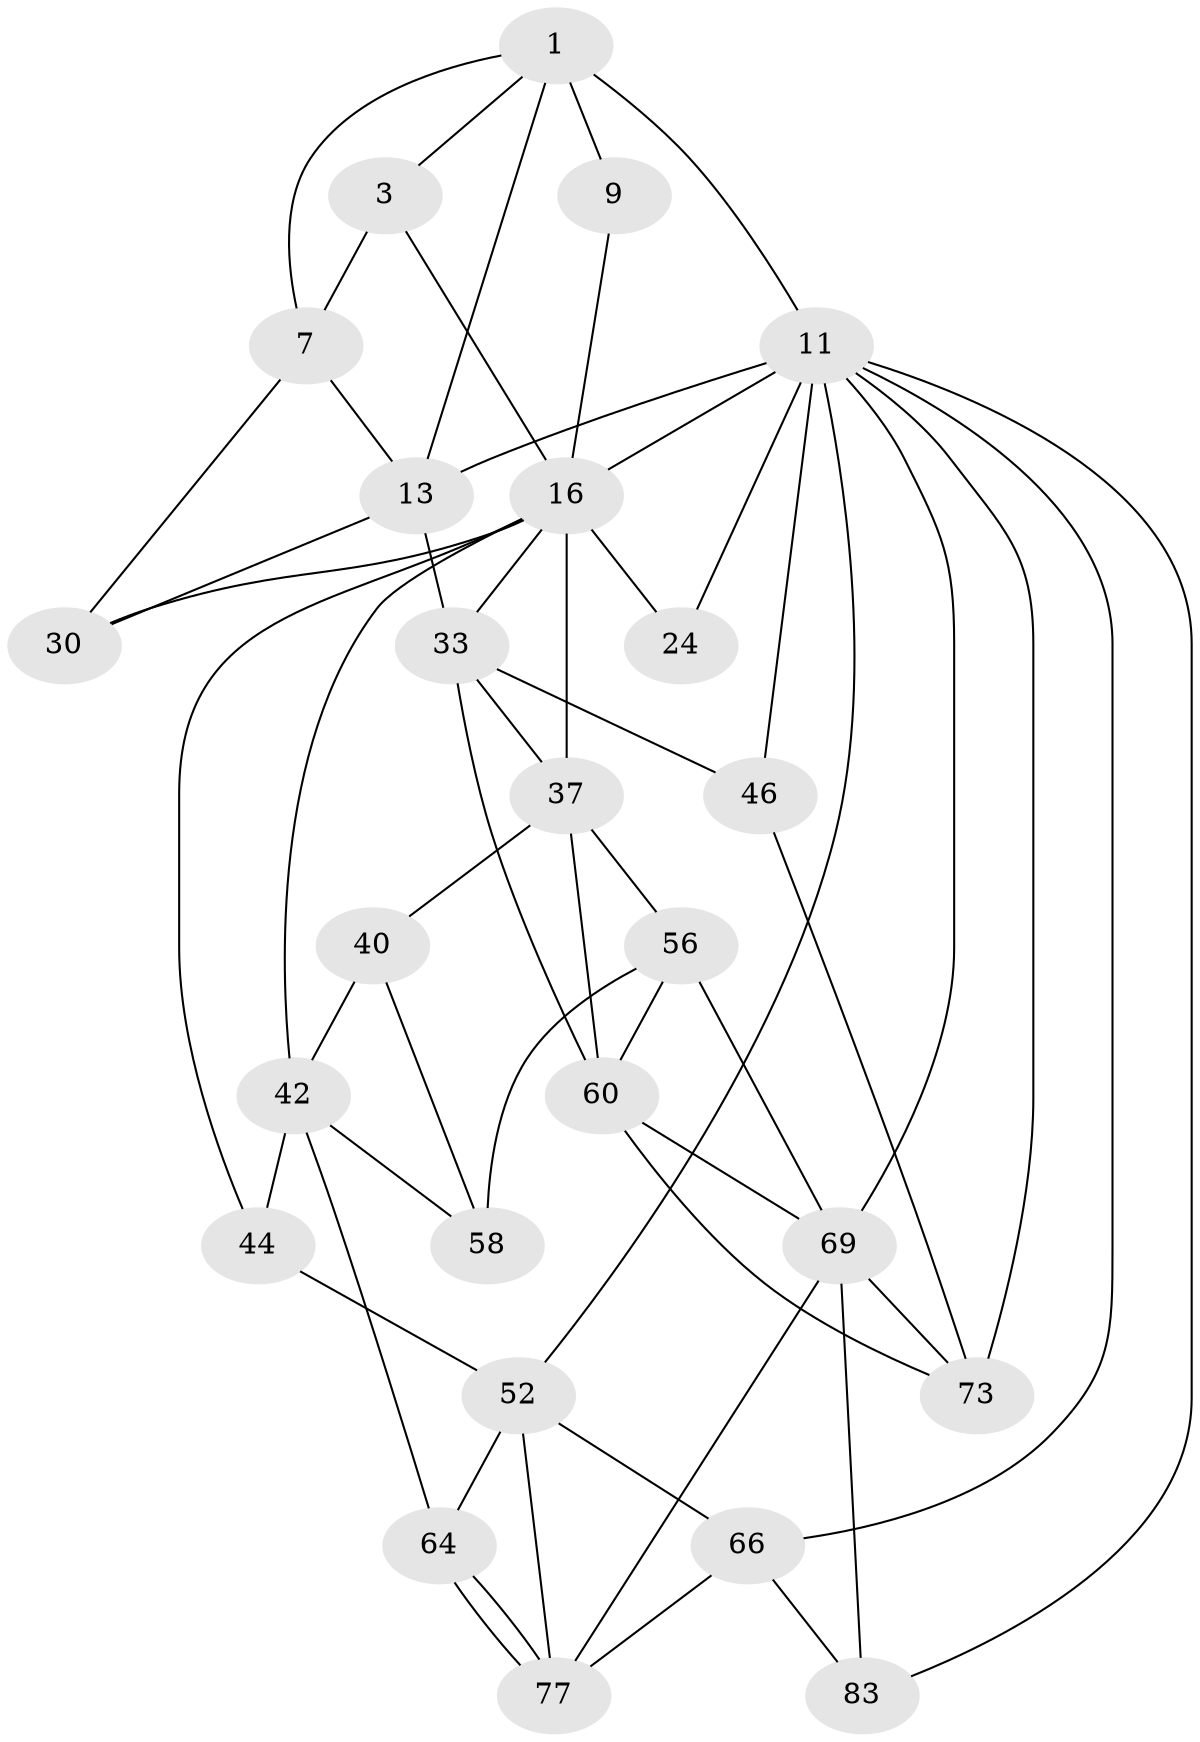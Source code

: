 // original degree distribution, {3: 0.03488372093023256, 5: 0.5465116279069767, 4: 0.20930232558139536, 6: 0.20930232558139536}
// Generated by graph-tools (version 1.1) at 2025/21/03/04/25 18:21:43]
// undirected, 25 vertices, 55 edges
graph export_dot {
graph [start="1"]
  node [color=gray90,style=filled];
  1 [pos="+0.7911393774393253+0.049840264784408374",super="+2+5"];
  3 [pos="+0.5411642935731591+0.036222027072206356",super="+15+4"];
  7 [pos="+0.7868554647899677+0.16160857829365333",super="+19"];
  9 [pos="+0.38580536015118705+0",super="+10"];
  11 [pos="+1+0",super="+12+20+62"];
  13 [pos="+1+0.3011698559697962",super="+32+14"];
  16 [pos="+0.6427541733385052+0.28058682481391684",super="+31+17"];
  24 [pos="+0.23927473546030545+0.13966067026169215",super="+29"];
  30 [pos="+0.8243738691646261+0.3044553410480747"];
  33 [pos="+0.8468869109612064+0.47061547681363625",super="+36"];
  37 [pos="+0.79382813910324+0.4866354886872402",super="+38+49"];
  40 [pos="+0.5640415107135143+0.45807884849473235",super="+41"];
  42 [pos="+0.42445390010668027+0.49548433476305626",super="+54+43"];
  44 [pos="+0.29770868185824484+0.5519600335357175",super="+45"];
  46 [pos="+1+0.7139295044819539",super="+47"];
  52 [pos="+0.12548161157836327+0.6143545667229988",super="+65+53"];
  56 [pos="+0.6091987755235933+0.6800845172244322",super="+57"];
  58 [pos="+0.5304881146039274+0.6539670686396132"];
  60 [pos="+0.7692748914873627+0.6735625233562534",super="+61+68"];
  64 [pos="+0.33782952857190923+0.7609515568017939"];
  66 [pos="+0+0.9346187372829876",super="+72"];
  69 [pos="+0.6284602520084329+0.8291325121368504",super="+70"];
  73 [pos="+0.8632167036332529+0.7789763602977151",super="+74+81"];
  77 [pos="+0.33623127566905175+0.813485547279086",super="+78"];
  83 [pos="+0.3134690052436176+1"];
  1 -- 3;
  1 -- 7;
  1 -- 9 [weight=2];
  1 -- 11;
  1 -- 13;
  3 -- 16;
  3 -- 7 [weight=2];
  7 -- 30;
  7 -- 13;
  9 -- 16;
  11 -- 13;
  11 -- 46 [weight=2];
  11 -- 24 [weight=2];
  11 -- 16;
  11 -- 52;
  11 -- 66;
  11 -- 83;
  11 -- 69 [weight=2];
  11 -- 73 [weight=2];
  13 -- 33;
  13 -- 30;
  16 -- 33;
  16 -- 30;
  16 -- 37;
  16 -- 24 [weight=2];
  16 -- 44;
  16 -- 42;
  33 -- 60;
  33 -- 37;
  33 -- 46;
  37 -- 40 [weight=2];
  37 -- 56;
  37 -- 60;
  40 -- 42;
  40 -- 58;
  42 -- 64;
  42 -- 44 [weight=2];
  42 -- 58;
  44 -- 52;
  46 -- 73;
  52 -- 64;
  52 -- 66 [weight=2];
  52 -- 77;
  56 -- 60;
  56 -- 58;
  56 -- 69;
  60 -- 73;
  60 -- 69;
  64 -- 77;
  64 -- 77;
  66 -- 83;
  66 -- 77;
  69 -- 73;
  69 -- 83;
  69 -- 77;
}
